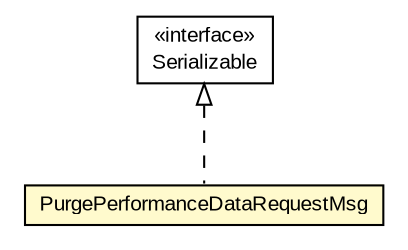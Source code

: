 #!/usr/local/bin/dot
#
# Class diagram 
# Generated by UMLGraph version R5_6-24-gf6e263 (http://www.umlgraph.org/)
#

digraph G {
	edge [fontname="arial",fontsize=10,labelfontname="arial",labelfontsize=10];
	node [fontname="arial",fontsize=10,shape=plaintext];
	nodesep=0.25;
	ranksep=0.5;
	// org.miloss.fgsms.services.interfaces.dataaccessservice.PurgePerformanceDataRequestMsg
	c912419 [label=<<table title="org.miloss.fgsms.services.interfaces.dataaccessservice.PurgePerformanceDataRequestMsg" border="0" cellborder="1" cellspacing="0" cellpadding="2" port="p" bgcolor="lemonChiffon" href="./PurgePerformanceDataRequestMsg.html">
		<tr><td><table border="0" cellspacing="0" cellpadding="1">
<tr><td align="center" balign="center"> PurgePerformanceDataRequestMsg </td></tr>
		</table></td></tr>
		</table>>, URL="./PurgePerformanceDataRequestMsg.html", fontname="arial", fontcolor="black", fontsize=10.0];
	//org.miloss.fgsms.services.interfaces.dataaccessservice.PurgePerformanceDataRequestMsg implements java.io.Serializable
	c913347:p -> c912419:p [dir=back,arrowtail=empty,style=dashed];
	// java.io.Serializable
	c913347 [label=<<table title="java.io.Serializable" border="0" cellborder="1" cellspacing="0" cellpadding="2" port="p" href="http://java.sun.com/j2se/1.4.2/docs/api/java/io/Serializable.html">
		<tr><td><table border="0" cellspacing="0" cellpadding="1">
<tr><td align="center" balign="center"> &#171;interface&#187; </td></tr>
<tr><td align="center" balign="center"> Serializable </td></tr>
		</table></td></tr>
		</table>>, URL="http://java.sun.com/j2se/1.4.2/docs/api/java/io/Serializable.html", fontname="arial", fontcolor="black", fontsize=10.0];
}

